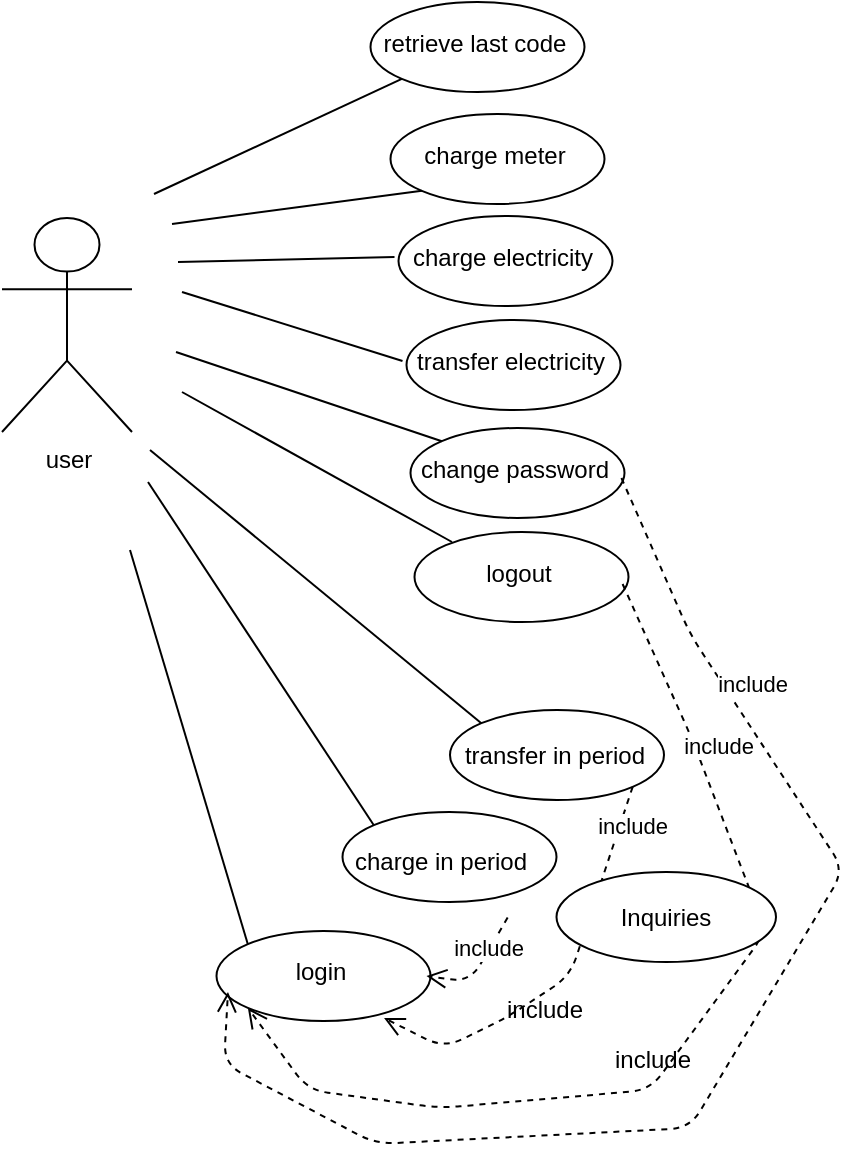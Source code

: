 <mxfile version="14.2.9" type="github">
  <diagram id="FzSIQrA4KqryNm_t5dd9" name="Page-1">
    <mxGraphModel dx="868" dy="393" grid="0" gridSize="10" guides="1" tooltips="1" connect="1" arrows="1" fold="1" page="1" pageScale="1" pageWidth="850" pageHeight="1100" math="0" shadow="0">
      <root>
        <mxCell id="0" />
        <mxCell id="1" parent="0" />
        <UserObject label="user" tooltip="user" id="izetFacdLgfIDSLkVspy-1">
          <mxCell style="shape=umlActor;verticalLabelPosition=bottom;labelBackgroundColor=#ffffff;verticalAlign=top;html=1;" parent="1" vertex="1">
            <mxGeometry x="31" y="111" width="65" height="107" as="geometry" />
          </mxCell>
        </UserObject>
        <mxCell id="izetFacdLgfIDSLkVspy-8" value="" style="ellipse;whiteSpace=wrap;html=1;" parent="1" vertex="1">
          <mxGeometry x="215.25" y="3" width="107" height="45" as="geometry" />
        </mxCell>
        <mxCell id="izetFacdLgfIDSLkVspy-9" value="retrieve last code" style="text;html=1;strokeColor=none;fillColor=none;align=center;verticalAlign=middle;whiteSpace=wrap;rounded=0;" parent="1" vertex="1">
          <mxGeometry x="213.25" y="13.5" width="109" height="20" as="geometry" />
        </mxCell>
        <mxCell id="izetFacdLgfIDSLkVspy-11" value="" style="endArrow=none;html=1;entryX=0;entryY=1;entryDx=0;entryDy=0;" parent="1" target="izetFacdLgfIDSLkVspy-8" edge="1">
          <mxGeometry width="50" height="50" relative="1" as="geometry">
            <mxPoint x="107" y="99" as="sourcePoint" />
            <mxPoint x="217.25" y="11" as="targetPoint" />
          </mxGeometry>
        </mxCell>
        <mxCell id="izetFacdLgfIDSLkVspy-12" value="" style="ellipse;whiteSpace=wrap;html=1;" parent="1" vertex="1">
          <mxGeometry x="225.25" y="59" width="107" height="45" as="geometry" />
        </mxCell>
        <mxCell id="izetFacdLgfIDSLkVspy-13" value="charge meter" style="text;html=1;strokeColor=none;fillColor=none;align=center;verticalAlign=middle;whiteSpace=wrap;rounded=0;" parent="1" vertex="1">
          <mxGeometry x="223.25" y="69.5" width="109" height="20" as="geometry" />
        </mxCell>
        <mxCell id="izetFacdLgfIDSLkVspy-14" value="" style="endArrow=none;html=1;entryX=0;entryY=1;entryDx=0;entryDy=0;" parent="1" target="izetFacdLgfIDSLkVspy-12" edge="1">
          <mxGeometry width="50" height="50" relative="1" as="geometry">
            <mxPoint x="116" y="114" as="sourcePoint" />
            <mxPoint x="227.25" y="67" as="targetPoint" />
          </mxGeometry>
        </mxCell>
        <mxCell id="izetFacdLgfIDSLkVspy-15" value="" style="ellipse;whiteSpace=wrap;html=1;" parent="1" vertex="1">
          <mxGeometry x="229.25" y="110" width="107" height="45" as="geometry" />
        </mxCell>
        <mxCell id="izetFacdLgfIDSLkVspy-16" value="charge electricity" style="text;html=1;strokeColor=none;fillColor=none;align=center;verticalAlign=middle;whiteSpace=wrap;rounded=0;" parent="1" vertex="1">
          <mxGeometry x="227.25" y="120.5" width="109" height="20" as="geometry" />
        </mxCell>
        <mxCell id="izetFacdLgfIDSLkVspy-17" value="" style="endArrow=none;html=1;entryX=0;entryY=0.5;entryDx=0;entryDy=0;" parent="1" target="izetFacdLgfIDSLkVspy-16" edge="1">
          <mxGeometry width="50" height="50" relative="1" as="geometry">
            <mxPoint x="119" y="133" as="sourcePoint" />
            <mxPoint x="227" y="136" as="targetPoint" />
          </mxGeometry>
        </mxCell>
        <mxCell id="izetFacdLgfIDSLkVspy-18" value="" style="ellipse;whiteSpace=wrap;html=1;" parent="1" vertex="1">
          <mxGeometry x="233.25" y="162" width="107" height="45" as="geometry" />
        </mxCell>
        <mxCell id="izetFacdLgfIDSLkVspy-19" value="transfer electricity" style="text;html=1;strokeColor=none;fillColor=none;align=center;verticalAlign=middle;whiteSpace=wrap;rounded=0;" parent="1" vertex="1">
          <mxGeometry x="231.25" y="172.5" width="109" height="20" as="geometry" />
        </mxCell>
        <mxCell id="izetFacdLgfIDSLkVspy-20" value="" style="endArrow=none;html=1;entryX=0;entryY=0.5;entryDx=0;entryDy=0;" parent="1" target="izetFacdLgfIDSLkVspy-19" edge="1">
          <mxGeometry width="50" height="50" relative="1" as="geometry">
            <mxPoint x="121" y="148" as="sourcePoint" />
            <mxPoint x="235.25" y="170" as="targetPoint" />
          </mxGeometry>
        </mxCell>
        <mxCell id="izetFacdLgfIDSLkVspy-21" value="" style="ellipse;whiteSpace=wrap;html=1;" parent="1" vertex="1">
          <mxGeometry x="235.25" y="216" width="107" height="45" as="geometry" />
        </mxCell>
        <mxCell id="izetFacdLgfIDSLkVspy-22" value="change password" style="text;html=1;strokeColor=none;fillColor=none;align=center;verticalAlign=middle;whiteSpace=wrap;rounded=0;" parent="1" vertex="1">
          <mxGeometry x="233.25" y="226.5" width="109" height="20" as="geometry" />
        </mxCell>
        <mxCell id="izetFacdLgfIDSLkVspy-23" value="" style="endArrow=none;html=1;entryX=0;entryY=0;entryDx=0;entryDy=0;" parent="1" target="izetFacdLgfIDSLkVspy-21" edge="1">
          <mxGeometry width="50" height="50" relative="1" as="geometry">
            <mxPoint x="118" y="178" as="sourcePoint" />
            <mxPoint x="237.25" y="224" as="targetPoint" />
          </mxGeometry>
        </mxCell>
        <mxCell id="izetFacdLgfIDSLkVspy-24" value="" style="ellipse;whiteSpace=wrap;html=1;" parent="1" vertex="1">
          <mxGeometry x="237.25" y="268" width="107" height="45" as="geometry" />
        </mxCell>
        <mxCell id="izetFacdLgfIDSLkVspy-25" value="logout" style="text;html=1;strokeColor=none;fillColor=none;align=center;verticalAlign=middle;whiteSpace=wrap;rounded=0;" parent="1" vertex="1">
          <mxGeometry x="235.25" y="278.5" width="109" height="20" as="geometry" />
        </mxCell>
        <mxCell id="izetFacdLgfIDSLkVspy-26" value="" style="endArrow=none;html=1;" parent="1" edge="1">
          <mxGeometry width="50" height="50" relative="1" as="geometry">
            <mxPoint x="121" y="198" as="sourcePoint" />
            <mxPoint x="256" y="273" as="targetPoint" />
          </mxGeometry>
        </mxCell>
        <mxCell id="izetFacdLgfIDSLkVspy-30" value="" style="ellipse;whiteSpace=wrap;html=1;" parent="1" vertex="1">
          <mxGeometry x="255" y="357" width="107" height="45" as="geometry" />
        </mxCell>
        <mxCell id="izetFacdLgfIDSLkVspy-31" value="transfer in period" style="text;html=1;strokeColor=none;fillColor=none;align=center;verticalAlign=middle;whiteSpace=wrap;rounded=0;" parent="1" vertex="1">
          <mxGeometry x="253" y="369.5" width="109" height="20" as="geometry" />
        </mxCell>
        <mxCell id="izetFacdLgfIDSLkVspy-32" value="" style="endArrow=none;html=1;entryX=0;entryY=0;entryDx=0;entryDy=0;" parent="1" target="izetFacdLgfIDSLkVspy-30" edge="1">
          <mxGeometry width="50" height="50" relative="1" as="geometry">
            <mxPoint x="105" y="227" as="sourcePoint" />
            <mxPoint x="247.25" y="388" as="targetPoint" />
          </mxGeometry>
        </mxCell>
        <mxCell id="izetFacdLgfIDSLkVspy-33" value="" style="ellipse;whiteSpace=wrap;html=1;" parent="1" vertex="1">
          <mxGeometry x="201.25" y="408" width="107" height="45" as="geometry" />
        </mxCell>
        <mxCell id="izetFacdLgfIDSLkVspy-34" value="charge in period" style="text;html=1;strokeColor=none;fillColor=none;align=center;verticalAlign=middle;whiteSpace=wrap;rounded=0;" parent="1" vertex="1">
          <mxGeometry x="196" y="423" width="109" height="20" as="geometry" />
        </mxCell>
        <mxCell id="izetFacdLgfIDSLkVspy-35" value="" style="endArrow=none;html=1;entryX=0;entryY=0;entryDx=0;entryDy=0;" parent="1" target="izetFacdLgfIDSLkVspy-33" edge="1">
          <mxGeometry width="50" height="50" relative="1" as="geometry">
            <mxPoint x="104" y="243" as="sourcePoint" />
            <mxPoint x="196.25" y="430.5" as="targetPoint" />
          </mxGeometry>
        </mxCell>
        <mxCell id="izetFacdLgfIDSLkVspy-36" value="" style="ellipse;whiteSpace=wrap;html=1;" parent="1" vertex="1">
          <mxGeometry x="138.25" y="467.5" width="107" height="45" as="geometry" />
        </mxCell>
        <mxCell id="izetFacdLgfIDSLkVspy-37" value="login" style="text;html=1;strokeColor=none;fillColor=none;align=center;verticalAlign=middle;whiteSpace=wrap;rounded=0;" parent="1" vertex="1">
          <mxGeometry x="136.25" y="478" width="109" height="20" as="geometry" />
        </mxCell>
        <mxCell id="izetFacdLgfIDSLkVspy-38" value="" style="endArrow=none;html=1;entryX=0;entryY=0;entryDx=0;entryDy=0;" parent="1" target="izetFacdLgfIDSLkVspy-36" edge="1">
          <mxGeometry width="50" height="50" relative="1" as="geometry">
            <mxPoint x="95" y="277" as="sourcePoint" />
            <mxPoint x="253.25" y="501" as="targetPoint" />
          </mxGeometry>
        </mxCell>
        <mxCell id="izetFacdLgfIDSLkVspy-44" value="include" style="html=1;verticalAlign=bottom;endArrow=open;dashed=1;endSize=8;exitX=1;exitY=1;exitDx=0;exitDy=0;entryX=1;entryY=0.5;entryDx=0;entryDy=0;" parent="1" edge="1">
          <mxGeometry x="-0.145" y="5" relative="1" as="geometry">
            <mxPoint x="283.827" y="460.805" as="sourcePoint" />
            <mxPoint x="243.25" y="490" as="targetPoint" />
            <Array as="points">
              <mxPoint x="265" y="493" />
            </Array>
            <mxPoint x="-1" as="offset" />
          </mxGeometry>
        </mxCell>
        <mxCell id="izetFacdLgfIDSLkVspy-45" value="include" style="html=1;verticalAlign=bottom;endArrow=open;dashed=1;endSize=8;exitX=1;exitY=1;exitDx=0;exitDy=0;entryX=0.783;entryY=0.967;entryDx=0;entryDy=0;entryPerimeter=0;" parent="1" source="izetFacdLgfIDSLkVspy-30" target="izetFacdLgfIDSLkVspy-36" edge="1">
          <mxGeometry x="-0.736" y="9" relative="1" as="geometry">
            <mxPoint x="295.827" y="470.805" as="sourcePoint" />
            <mxPoint x="235.25" y="519" as="targetPoint" />
            <Array as="points">
              <mxPoint x="315" y="490" />
              <mxPoint x="283" y="511" />
              <mxPoint x="252" y="526" />
            </Array>
            <mxPoint as="offset" />
          </mxGeometry>
        </mxCell>
        <mxCell id="GiW-k1ujWD0NseDSk7Vp-1" value="include" style="html=1;verticalAlign=bottom;endArrow=open;dashed=1;endSize=8;exitX=1;exitY=0.75;exitDx=0;exitDy=0;entryX=0;entryY=1;entryDx=0;entryDy=0;" parent="1" target="izetFacdLgfIDSLkVspy-36" edge="1">
          <mxGeometry x="-0.602" y="7" relative="1" as="geometry">
            <mxPoint x="341.3" y="294" as="sourcePoint" />
            <mxPoint x="170.997" y="454.52" as="targetPoint" />
            <Array as="points">
              <mxPoint x="376.05" y="371.5" />
              <mxPoint x="413" y="468" />
              <mxPoint x="355" y="547" />
              <mxPoint x="250" y="556" />
              <mxPoint x="184" y="547" />
            </Array>
            <mxPoint as="offset" />
          </mxGeometry>
        </mxCell>
        <mxCell id="GiW-k1ujWD0NseDSk7Vp-2" value="include" style="html=1;verticalAlign=bottom;endArrow=open;dashed=1;endSize=8;exitX=1;exitY=0.75;exitDx=0;exitDy=0;entryX=0.071;entryY=1;entryDx=0;entryDy=0;entryPerimeter=0;" parent="1" target="izetFacdLgfIDSLkVspy-37" edge="1">
          <mxGeometry x="-0.602" y="7" relative="1" as="geometry">
            <mxPoint x="340.71" y="241" as="sourcePoint" />
            <mxPoint x="153.083" y="452.805" as="targetPoint" />
            <Array as="points">
              <mxPoint x="375" y="319" />
              <mxPoint x="452" y="437" />
              <mxPoint x="375" y="566" />
              <mxPoint x="218" y="574" />
              <mxPoint x="142" y="534" />
            </Array>
            <mxPoint as="offset" />
          </mxGeometry>
        </mxCell>
        <mxCell id="GiW-k1ujWD0NseDSk7Vp-3" value="Inquiries" style="ellipse;whiteSpace=wrap;html=1;" parent="1" vertex="1">
          <mxGeometry x="308.25" y="438" width="109.75" height="45" as="geometry" />
        </mxCell>
        <mxCell id="GiW-k1ujWD0NseDSk7Vp-4" value="include" style="text;html=1;align=center;verticalAlign=middle;resizable=0;points=[];autosize=1;" parent="1" vertex="1">
          <mxGeometry x="332.25" y="523" width="48" height="18" as="geometry" />
        </mxCell>
        <mxCell id="GiW-k1ujWD0NseDSk7Vp-8" value="include" style="text;html=1;align=center;verticalAlign=middle;resizable=0;points=[];autosize=1;" parent="1" vertex="1">
          <mxGeometry x="278.25" y="498" width="48" height="18" as="geometry" />
        </mxCell>
      </root>
    </mxGraphModel>
  </diagram>
</mxfile>
